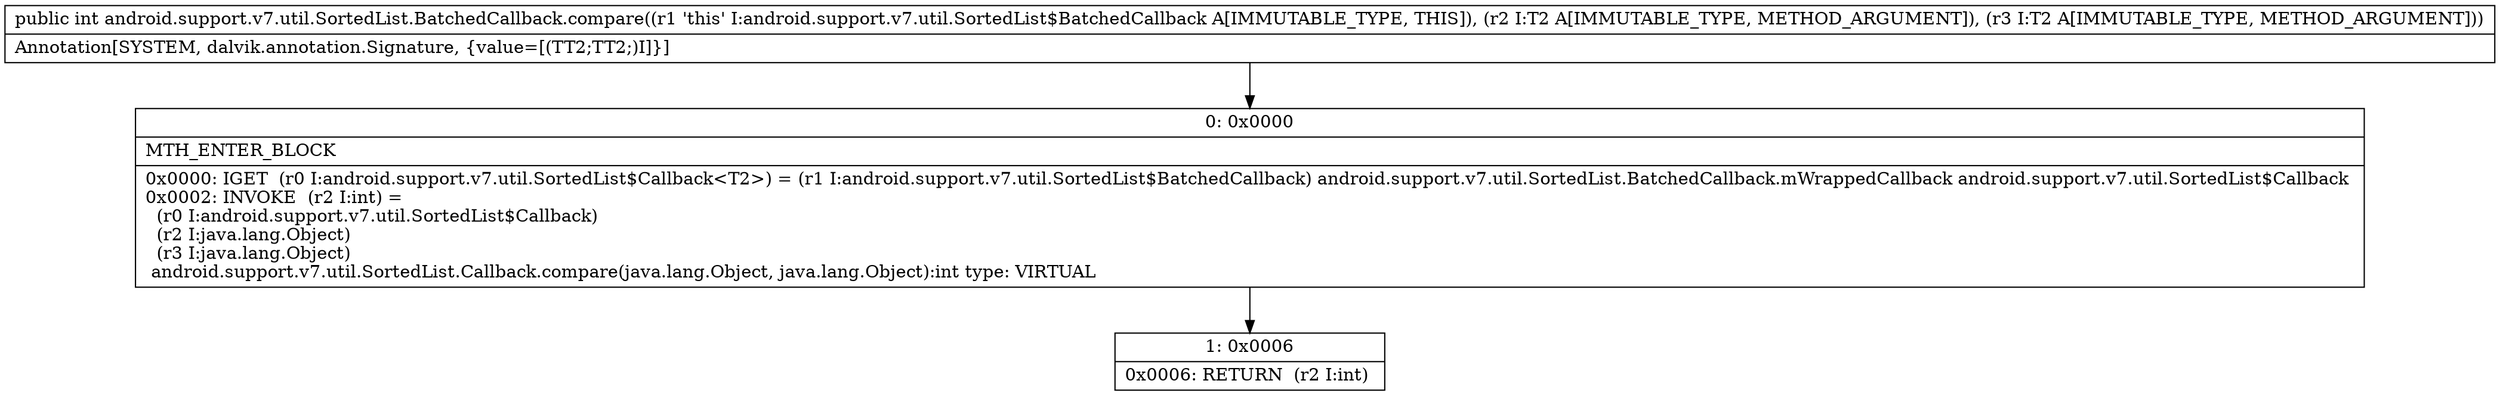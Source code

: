 digraph "CFG forandroid.support.v7.util.SortedList.BatchedCallback.compare(Ljava\/lang\/Object;Ljava\/lang\/Object;)I" {
Node_0 [shape=record,label="{0\:\ 0x0000|MTH_ENTER_BLOCK\l|0x0000: IGET  (r0 I:android.support.v7.util.SortedList$Callback\<T2\>) = (r1 I:android.support.v7.util.SortedList$BatchedCallback) android.support.v7.util.SortedList.BatchedCallback.mWrappedCallback android.support.v7.util.SortedList$Callback \l0x0002: INVOKE  (r2 I:int) = \l  (r0 I:android.support.v7.util.SortedList$Callback)\l  (r2 I:java.lang.Object)\l  (r3 I:java.lang.Object)\l android.support.v7.util.SortedList.Callback.compare(java.lang.Object, java.lang.Object):int type: VIRTUAL \l}"];
Node_1 [shape=record,label="{1\:\ 0x0006|0x0006: RETURN  (r2 I:int) \l}"];
MethodNode[shape=record,label="{public int android.support.v7.util.SortedList.BatchedCallback.compare((r1 'this' I:android.support.v7.util.SortedList$BatchedCallback A[IMMUTABLE_TYPE, THIS]), (r2 I:T2 A[IMMUTABLE_TYPE, METHOD_ARGUMENT]), (r3 I:T2 A[IMMUTABLE_TYPE, METHOD_ARGUMENT]))  | Annotation[SYSTEM, dalvik.annotation.Signature, \{value=[(TT2;TT2;)I]\}]\l}"];
MethodNode -> Node_0;
Node_0 -> Node_1;
}

